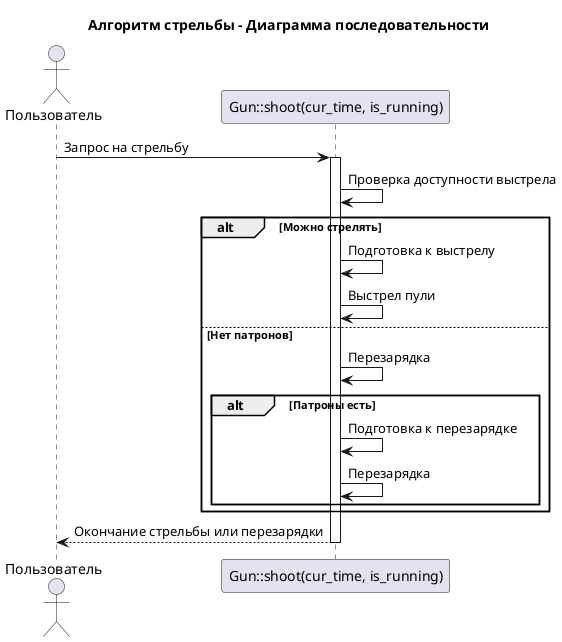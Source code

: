 @startuml
title Алгоритм стрельбы - Диаграмма последовательности

actor Пользователь as User
participant "Gun::shoot(cur_time, is_running)" as Gun

User -> Gun: Запрос на стрельбу
activate Gun

Gun -> Gun: Проверка доступности выстрела
alt Можно стрелять
    Gun -> Gun: Подготовка к выстрелу
    Gun -> Gun: Выстрел пули
else Нет патронов
    Gun -> Gun: Перезарядка
    alt Патроны есть
        Gun -> Gun: Подготовка к перезарядке
        Gun -> Gun: Перезарядка
    end
end

Gun --> User: Окончание стрельбы или перезарядки
deactivate Gun
@enduml
